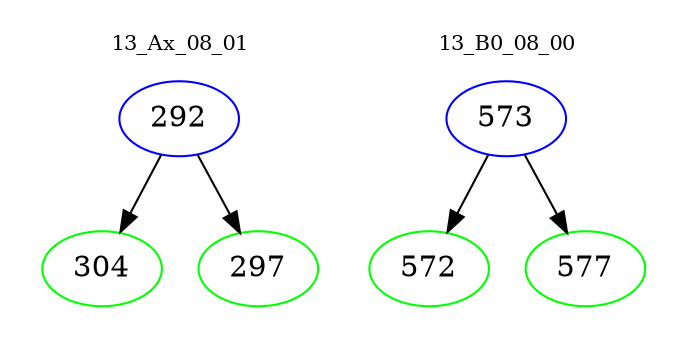 digraph{
subgraph cluster_0 {
color = white
label = "13_Ax_08_01";
fontsize=10;
T0_292 [label="292", color="blue"]
T0_292 -> T0_304 [color="black"]
T0_304 [label="304", color="green"]
T0_292 -> T0_297 [color="black"]
T0_297 [label="297", color="green"]
}
subgraph cluster_1 {
color = white
label = "13_B0_08_00";
fontsize=10;
T1_573 [label="573", color="blue"]
T1_573 -> T1_572 [color="black"]
T1_572 [label="572", color="green"]
T1_573 -> T1_577 [color="black"]
T1_577 [label="577", color="green"]
}
}
